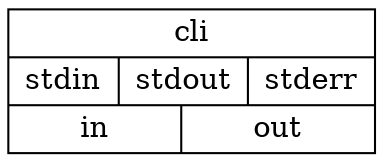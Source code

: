 digraph flow
{
    rankdir=LR;
    labelloc=top;
    compound=true;
    size="7,10"
    node[shape=record];

    cli [ label ="cli | {stdin | stdout | stderr} | {in | out}" ]
     [ label ="cli | {stdin | stdout | stderr} | {in | out}" ]

}

